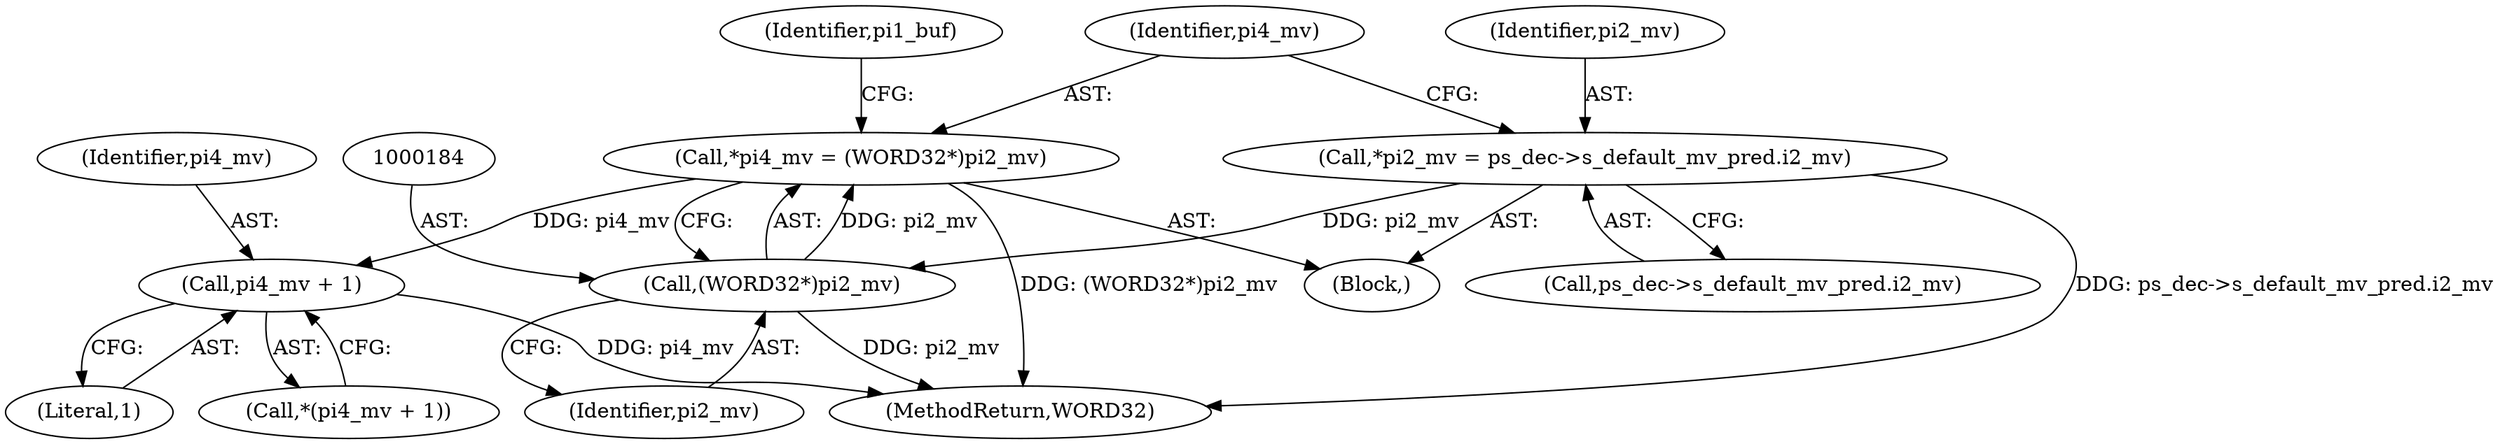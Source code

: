 digraph "0_Android_943323f1d9d3dd5c2634deb26cbe72343ca6b3db_2@pointer" {
"1000205" [label="(Call,pi4_mv + 1)"];
"1000181" [label="(Call,*pi4_mv = (WORD32*)pi2_mv)"];
"1000183" [label="(Call,(WORD32*)pi2_mv)"];
"1000173" [label="(Call,*pi2_mv = ps_dec->s_default_mv_pred.i2_mv)"];
"1000207" [label="(Literal,1)"];
"1000182" [label="(Identifier,pi4_mv)"];
"1000205" [label="(Call,pi4_mv + 1)"];
"1000170" [label="(Block,)"];
"1000175" [label="(Call,ps_dec->s_default_mv_pred.i2_mv)"];
"1000206" [label="(Identifier,pi4_mv)"];
"1000204" [label="(Call,*(pi4_mv + 1))"];
"1000188" [label="(Identifier,pi1_buf)"];
"1000173" [label="(Call,*pi2_mv = ps_dec->s_default_mv_pred.i2_mv)"];
"1000185" [label="(Identifier,pi2_mv)"];
"1000174" [label="(Identifier,pi2_mv)"];
"1000181" [label="(Call,*pi4_mv = (WORD32*)pi2_mv)"];
"1001025" [label="(MethodReturn,WORD32)"];
"1000183" [label="(Call,(WORD32*)pi2_mv)"];
"1000205" -> "1000204"  [label="AST: "];
"1000205" -> "1000207"  [label="CFG: "];
"1000206" -> "1000205"  [label="AST: "];
"1000207" -> "1000205"  [label="AST: "];
"1000204" -> "1000205"  [label="CFG: "];
"1000205" -> "1001025"  [label="DDG: pi4_mv"];
"1000181" -> "1000205"  [label="DDG: pi4_mv"];
"1000181" -> "1000170"  [label="AST: "];
"1000181" -> "1000183"  [label="CFG: "];
"1000182" -> "1000181"  [label="AST: "];
"1000183" -> "1000181"  [label="AST: "];
"1000188" -> "1000181"  [label="CFG: "];
"1000181" -> "1001025"  [label="DDG: (WORD32*)pi2_mv"];
"1000183" -> "1000181"  [label="DDG: pi2_mv"];
"1000183" -> "1000185"  [label="CFG: "];
"1000184" -> "1000183"  [label="AST: "];
"1000185" -> "1000183"  [label="AST: "];
"1000183" -> "1001025"  [label="DDG: pi2_mv"];
"1000173" -> "1000183"  [label="DDG: pi2_mv"];
"1000173" -> "1000170"  [label="AST: "];
"1000173" -> "1000175"  [label="CFG: "];
"1000174" -> "1000173"  [label="AST: "];
"1000175" -> "1000173"  [label="AST: "];
"1000182" -> "1000173"  [label="CFG: "];
"1000173" -> "1001025"  [label="DDG: ps_dec->s_default_mv_pred.i2_mv"];
}
